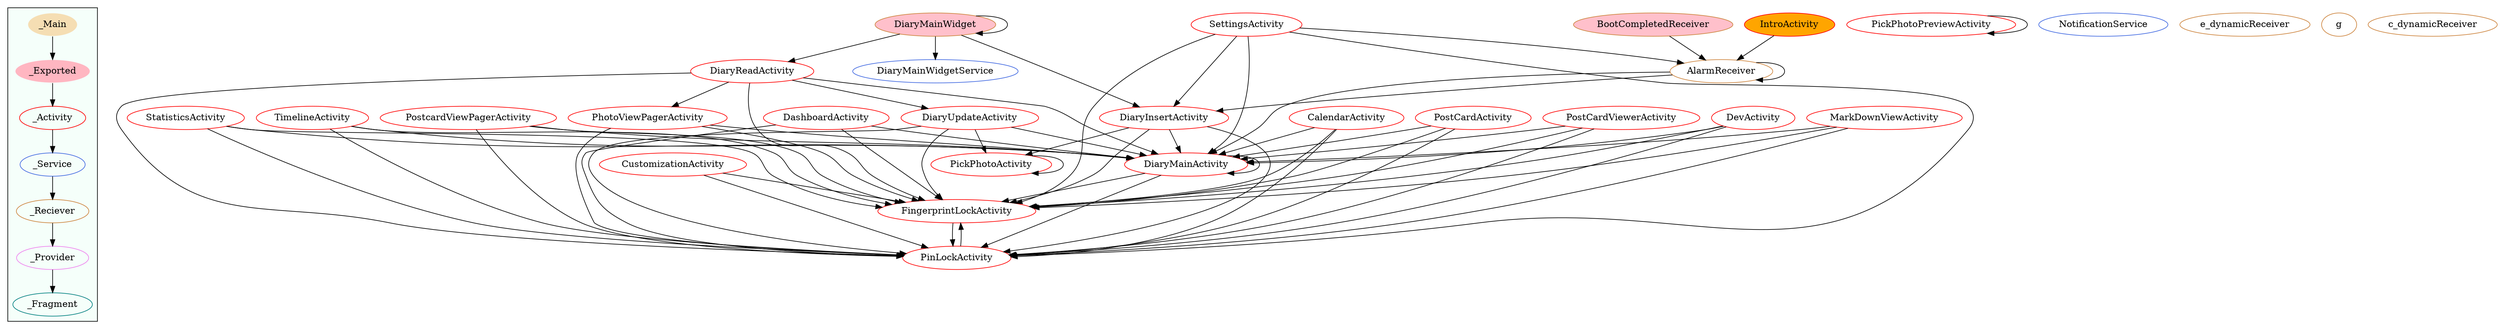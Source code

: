 digraph G {
subgraph cluster_legend{ 
bgcolor=mintcream;
_Activity[color = red];
_Service[color = royalblue];
_Provider[color = violet];
_Reciever[color = peru];
_Fragment[color = teal];
_Main[style=filled, fillcolor=wheat, color = mintcream];
_Exported[style=filled, fillcolor=lightpink, color = mintcream];
_Main -> _Exported -> _Activity -> _Service -> _Reciever -> _Provider -> _Fragment; 
}
DiaryReadActivity[color = red];
SettingsActivity[color = red];
DashboardActivity[color = red];
StatisticsActivity[color = red];
PickPhotoPreviewActivity[color = red];
DiaryUpdateActivity[color = red];
TimelineActivity[color = red];
PostcardViewPagerActivity[color = red];
DevActivity[color = red];
PostCardViewerActivity[color = red];
IntroActivity[style=filled, fillcolor=orange, color = red];
MarkDownViewActivity[color = red];
CustomizationActivity[color = red];
CalendarActivity[color = red];
PickPhotoActivity[color = red];
FingerprintLockActivity[color = red];
DiaryInsertActivity[color = red];
DiaryMainActivity[color = red];
PostCardActivity[color = red];
PhotoViewPagerActivity[color = red];
PinLockActivity[color = red];
NotificationService[color = royalblue];
DiaryMainWidgetService[color = royalblue];
AlarmReceiver[color = peru];
e_dynamicReceiver[color = peru];
g[color = peru];
BootCompletedReceiver[style=filled, fillcolor=pink, color = peru];
e_dynamicReceiver[color = peru];
c_dynamicReceiver[color = peru];
DiaryMainWidget[style=filled, fillcolor=pink, color = peru];
DiaryReadActivity->PinLockActivity;
DiaryReadActivity->FingerprintLockActivity;
DiaryReadActivity->PhotoViewPagerActivity;
DiaryReadActivity->DiaryUpdateActivity;
DiaryReadActivity->DiaryMainActivity;
SettingsActivity->DiaryMainActivity;
SettingsActivity->PinLockActivity;
SettingsActivity->FingerprintLockActivity;
SettingsActivity->DiaryInsertActivity;
SettingsActivity->AlarmReceiver;
DashboardActivity->DiaryMainActivity;
DashboardActivity->FingerprintLockActivity;
DashboardActivity->PinLockActivity;
PickPhotoPreviewActivity->PickPhotoPreviewActivity;
StatisticsActivity->FingerprintLockActivity;
StatisticsActivity->PinLockActivity;
StatisticsActivity->DiaryMainActivity;
BootCompletedReceiver->AlarmReceiver;
DiaryUpdateActivity->DiaryMainActivity;
DiaryUpdateActivity->PinLockActivity;
DiaryUpdateActivity->PickPhotoActivity;
DiaryUpdateActivity->FingerprintLockActivity;
TimelineActivity->DiaryMainActivity;
TimelineActivity->FingerprintLockActivity;
TimelineActivity->PinLockActivity;
PostcardViewPagerActivity->PinLockActivity;
PostcardViewPagerActivity->FingerprintLockActivity;
PostcardViewPagerActivity->DiaryMainActivity;
DevActivity->DiaryMainActivity;
DevActivity->FingerprintLockActivity;
DevActivity->PinLockActivity;
PostCardViewerActivity->PinLockActivity;
PostCardViewerActivity->DiaryMainActivity;
PostCardViewerActivity->FingerprintLockActivity;
AlarmReceiver->AlarmReceiver;
AlarmReceiver->DiaryInsertActivity;
AlarmReceiver->DiaryMainActivity;
IntroActivity->AlarmReceiver;
MarkDownViewActivity->PinLockActivity;
MarkDownViewActivity->DiaryMainActivity;
MarkDownViewActivity->FingerprintLockActivity;
CalendarActivity->PinLockActivity;
CalendarActivity->FingerprintLockActivity;
CalendarActivity->DiaryMainActivity;
PickPhotoActivity->PickPhotoActivity;
CustomizationActivity->FingerprintLockActivity;
CustomizationActivity->PinLockActivity;
FingerprintLockActivity->PinLockActivity;
DiaryInsertActivity->PickPhotoActivity;
DiaryInsertActivity->DiaryMainActivity;
DiaryInsertActivity->FingerprintLockActivity;
DiaryInsertActivity->PinLockActivity;
DiaryMainActivity->DiaryMainActivity;
DiaryMainActivity->FingerprintLockActivity;
DiaryMainActivity->PinLockActivity;
PostCardActivity->PinLockActivity;
PostCardActivity->DiaryMainActivity;
PostCardActivity->FingerprintLockActivity;
PhotoViewPagerActivity->PinLockActivity;
PhotoViewPagerActivity->DiaryMainActivity;
PhotoViewPagerActivity->FingerprintLockActivity;
PinLockActivity->FingerprintLockActivity;
DiaryMainWidget->DiaryMainWidget;
DiaryMainWidget->DiaryMainWidgetService;
DiaryMainWidget->DiaryInsertActivity;
DiaryMainWidget->DiaryReadActivity;
}

